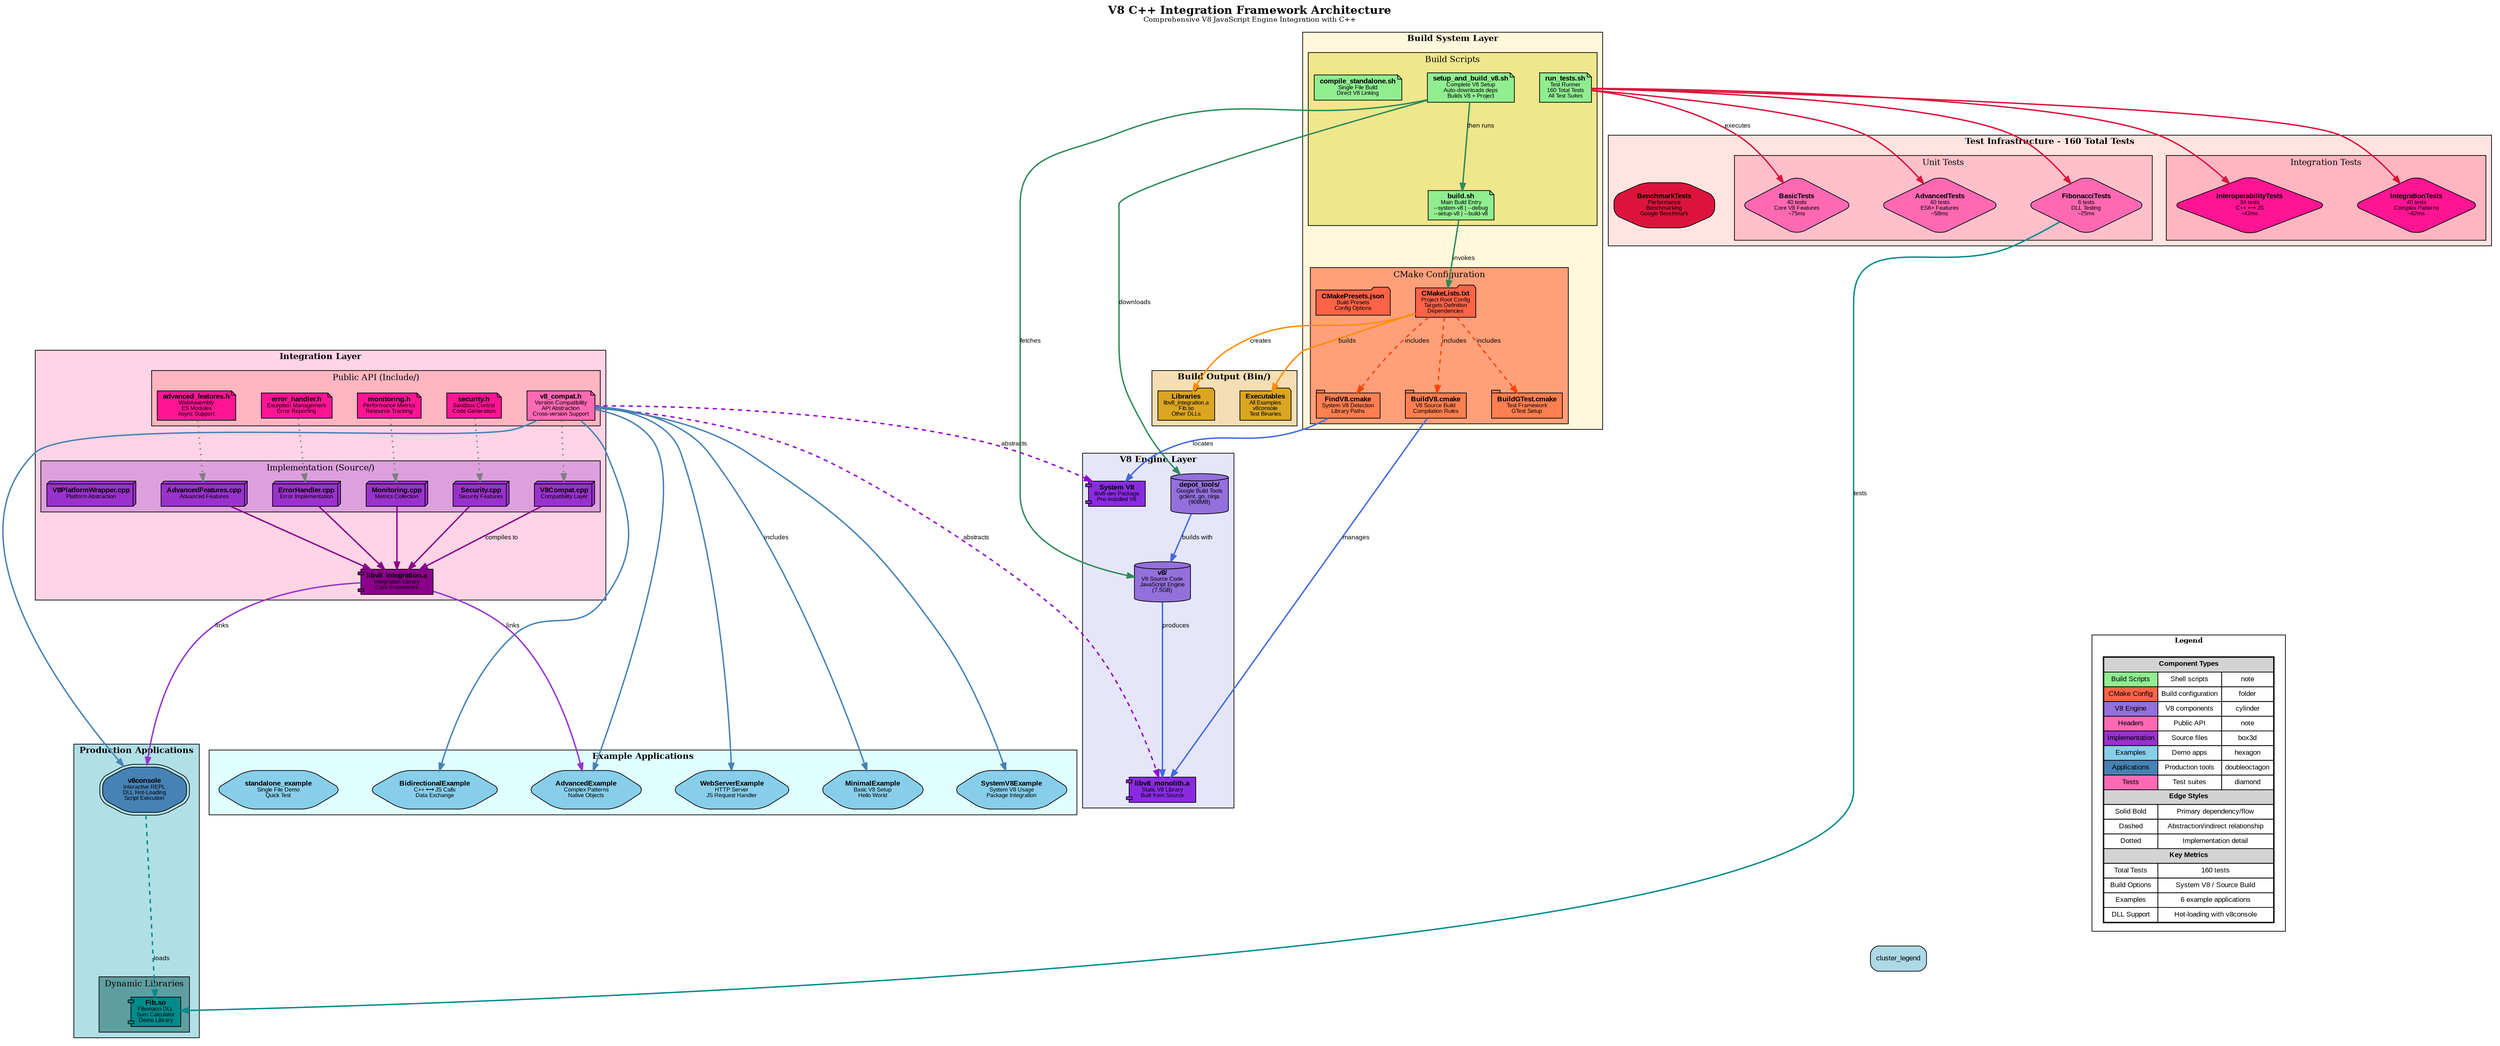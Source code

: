 digraph V8CppIntegrationArchitecture {
    // Graph settings
    rankdir=TB;
    node [shape=box, style="rounded,filled", fontname="Arial", fontsize=10];
    edge [fontname="Arial", fontsize=9];
    compound=true;
    nodesep=0.5;
    ranksep=0.8;
    
    // Color scheme
    node [fillcolor=lightblue];
    
    // Title
    labelloc="t";
    label=<<B>V8 C++ Integration Framework Architecture</B><BR/><FONT POINT-SIZE="10">Comprehensive V8 JavaScript Engine Integration with C++</FONT>>;
    fontsize=16;
    
    // ========== Build System Layer ==========
    subgraph cluster_build {
        label=<<B>Build System Layer</B>>;
        style=filled;
        fillcolor="#fff8dc";
        fontsize=12;
        
        subgraph cluster_scripts {
            label="Build Scripts";
            style=filled;
            fillcolor="#f0e68c";
            
            node [fillcolor="#90ee90", shape=note];
            "build.sh" [label=<<B>build.sh</B><BR/><FONT POINT-SIZE="8">Main Build Entry<BR/>--system-v8 | --debug<BR/>--setup-v8 | --build-v8</FONT>>];
            "setup_and_build_v8.sh" [label=<<B>setup_and_build_v8.sh</B><BR/><FONT POINT-SIZE="8">Complete V8 Setup<BR/>Auto-downloads deps<BR/>Builds V8 + Project</FONT>>];
            "run_tests.sh" [label=<<B>run_tests.sh</B><BR/><FONT POINT-SIZE="8">Test Runner<BR/>160 Total Tests<BR/>All Test Suites</FONT>>];
            "compile_standalone.sh" [label=<<B>compile_standalone.sh</B><BR/><FONT POINT-SIZE="8">Single File Build<BR/>Direct V8 Linking</FONT>>];
        }
        
        subgraph cluster_cmake {
            label="CMake Configuration";
            style=filled;
            fillcolor="#ffa07a";
            
            node [fillcolor="#ff6347", shape=folder];
            "CMakeLists.txt" [label=<<B>CMakeLists.txt</B><BR/><FONT POINT-SIZE="8">Project Root Config<BR/>Targets Definition<BR/>Dependencies</FONT>>];
            "CMakePresets.json" [label=<<B>CMakePresets.json</B><BR/><FONT POINT-SIZE="8">Build Presets<BR/>Config Options</FONT>>];
            
            node [fillcolor="#ff7f50", shape=tab];
            "FindV8.cmake" [label=<<B>FindV8.cmake</B><BR/><FONT POINT-SIZE="8">System V8 Detection<BR/>Library Paths</FONT>>];
            "BuildV8.cmake" [label=<<B>BuildV8.cmake</B><BR/><FONT POINT-SIZE="8">V8 Source Build<BR/>Compilation Rules</FONT>>];
            "BuildGTest.cmake" [label=<<B>BuildGTest.cmake</B><BR/><FONT POINT-SIZE="8">Test Framework<BR/>GTest Setup</FONT>>];
        }
    }
    
    // ========== V8 Engine Layer ==========
    subgraph cluster_v8 {
        label=<<B>V8 Engine Layer</B>>;
        style=filled;
        fillcolor="#e6e6fa";
        fontsize=12;
        
        node [fillcolor="#9370db", shape=cylinder];
        "depot_tools" [label=<<B>depot_tools/</B><BR/><FONT POINT-SIZE="8">Google Build Tools<BR/>gclient, gn, ninja<BR/>(908MB)</FONT>>];
        "v8_source" [label=<<B>v8/</B><BR/><FONT POINT-SIZE="8">V8 Source Code<BR/>JavaScript Engine<BR/>(7.5GB)</FONT>>];
        
        node [fillcolor="#8a2be2", shape=component];
        "libv8_monolith" [label=<<B>libv8_monolith.a</B><BR/><FONT POINT-SIZE="8">Static V8 Library<BR/>Built from Source</FONT>>];
        "system_v8" [label=<<B>System V8</B><BR/><FONT POINT-SIZE="8">libv8-dev Package<BR/>Pre-installed V8</FONT>>];
    }
    
    // ========== Integration Layer ==========
    subgraph cluster_integration {
        label=<<B>Integration Layer</B>>;
        style=filled;
        fillcolor="#ffd4e5";
        fontsize=12;
        
        subgraph cluster_headers {
            label="Public API (Include/)";
            style=filled;
            fillcolor="#ffb6c1";
            
            node [fillcolor="#ff69b4", shape=note];
            "v8_compat.h" [label=<<B>v8_compat.h</B><BR/><FONT POINT-SIZE="8">Version Compatibility<BR/>API Abstraction<BR/>Cross-version Support</FONT>>];
            
            node [fillcolor="#ff1493", shape=note];
            "error_handler.h" [label=<<B>error_handler.h</B><BR/><FONT POINT-SIZE="8">Exception Management<BR/>Error Reporting</FONT>>];
            "monitoring.h" [label=<<B>monitoring.h</B><BR/><FONT POINT-SIZE="8">Performance Metrics<BR/>Resource Tracking</FONT>>];
            "security.h" [label=<<B>security.h</B><BR/><FONT POINT-SIZE="8">Sandbox Control<BR/>Code Generation</FONT>>];
            "advanced_features.h" [label=<<B>advanced_features.h</B><BR/><FONT POINT-SIZE="8">WebAssembly<BR/>ES Modules<BR/>Async Support</FONT>>];
        }
        
        subgraph cluster_impl {
            label="Implementation (Source/)";
            style=filled;
            fillcolor="#dda0dd";
            
            node [fillcolor="#9932cc", shape=box3d];
            "V8Compat.cpp" [label=<<B>V8Compat.cpp</B><BR/><FONT POINT-SIZE="8">Compatibility Layer</FONT>>];
            "ErrorHandler.cpp" [label=<<B>ErrorHandler.cpp</B><BR/><FONT POINT-SIZE="8">Error Implementation</FONT>>];
            "Monitoring.cpp" [label=<<B>Monitoring.cpp</B><BR/><FONT POINT-SIZE="8">Metrics Collection</FONT>>];
            "Security.cpp" [label=<<B>Security.cpp</B><BR/><FONT POINT-SIZE="8">Security Features</FONT>>];
            "AdvancedFeatures.cpp" [label=<<B>AdvancedFeatures.cpp</B><BR/><FONT POINT-SIZE="8">Advanced Features</FONT>>];
            "V8PlatformWrapper.cpp" [label=<<B>V8PlatformWrapper.cpp</B><BR/><FONT POINT-SIZE="8">Platform Abstraction</FONT>>];
        }
        
        node [fillcolor="#8b008b", shape=component];
        "libv8_integration.a" [label=<<B>libv8_integration.a</B><BR/><FONT POINT-SIZE="8">Integration Library<BR/>Core Framework</FONT>>];
    }
    
    // ========== Examples Layer ==========
    subgraph cluster_examples {
        label=<<B>Example Applications</B>>;
        style=filled;
        fillcolor="#e0ffff";
        fontsize=12;
        
        node [fillcolor="#87ceeb", shape=hexagon];
        "MinimalExample" [label=<<B>MinimalExample</B><BR/><FONT POINT-SIZE="8">Basic V8 Setup<BR/>Hello World</FONT>>];
        "SystemV8Example" [label=<<B>SystemV8Example</B><BR/><FONT POINT-SIZE="8">System V8 Usage<BR/>Package Integration</FONT>>];
        "BidirectionalExample" [label=<<B>BidirectionalExample</B><BR/><FONT POINT-SIZE="8">C++ ⟷ JS Calls<BR/>Data Exchange</FONT>>];
        "AdvancedExample" [label=<<B>AdvancedExample</B><BR/><FONT POINT-SIZE="8">Complex Patterns<BR/>Native Objects</FONT>>];
        "WebServerExample" [label=<<B>WebServerExample</B><BR/><FONT POINT-SIZE="8">HTTP Server<BR/>JS Request Handler</FONT>>];
        "standalone_example" [label=<<B>standalone_example</B><BR/><FONT POINT-SIZE="8">Single File Demo<BR/>Quick Test</FONT>>];
    }
    
    // ========== Applications Layer ==========
    subgraph cluster_apps {
        label=<<B>Production Applications</B>>;
        style=filled;
        fillcolor="#b0e0e6";
        fontsize=12;
        
        node [fillcolor="#4682b4", shape=doubleoctagon];
        "v8console" [label=<<B>v8console</B><BR/><FONT POINT-SIZE="8">Interactive REPL<BR/>DLL Hot-Loading<BR/>Script Execution</FONT>>];
        
        subgraph cluster_dlls {
            label="Dynamic Libraries";
            style=filled;
            fillcolor="#5f9ea0";
            
            node [fillcolor="#008b8b", shape=component];
            "Fib.so" [label=<<B>Fib.so</B><BR/><FONT POINT-SIZE="8">Fibonacci DLL<BR/>Sum Calculator<BR/>Demo Library</FONT>>];
        }
    }
    
    // ========== Test Layer ==========
    subgraph cluster_tests {
        label=<<B>Test Infrastructure - 160 Total Tests</B>>;
        style=filled;
        fillcolor="#ffe4e1";
        fontsize=12;
        
        subgraph cluster_unit {
            label="Unit Tests";
            style=filled;
            fillcolor="#ffc0cb";
            
            node [fillcolor="#ff69b4", shape=diamond];
            "BasicTests" [label=<<B>BasicTests</B><BR/><FONT POINT-SIZE="8">40 tests<BR/>Core V8 Features<BR/>~75ms</FONT>>];
            "AdvancedTests" [label=<<B>AdvancedTests</B><BR/><FONT POINT-SIZE="8">40 tests<BR/>ES6+ Features<BR/>~58ms</FONT>>];
            "FibonacciTests" [label=<<B>FibonacciTests</B><BR/><FONT POINT-SIZE="8">6 tests<BR/>DLL Testing<BR/>~25ms</FONT>>];
        }
        
        subgraph cluster_integration_tests {
            label="Integration Tests";
            style=filled;
            fillcolor="#ffb6c1";
            
            node [fillcolor="#ff1493", shape=diamond];
            "IntegrationTests" [label=<<B>IntegrationTests</B><BR/><FONT POINT-SIZE="8">40 tests<BR/>Complex Patterns<BR/>~62ms</FONT>>];
            "InteroperabilityTests" [label=<<B>InteroperabilityTests</B><BR/><FONT POINT-SIZE="8">34 tests<BR/>C++ ⟷ JS<BR/>~42ms</FONT>>];
        }
        
        node [fillcolor="#dc143c", shape=octagon];
        "BenchmarkTests" [label=<<B>BenchmarkTests</B><BR/><FONT POINT-SIZE="8">Performance<BR/>Benchmarking<BR/>Google Benchmark</FONT>>];
    }
    
    // ========== Output Layer ==========
    subgraph cluster_output {
        label=<<B>Build Output (Bin/)</B>>;
        style=filled;
        fillcolor="#f5deb3";
        fontsize=12;
        
        node [fillcolor="#daa520", shape=folder];
        "executables" [label=<<B>Executables</B><BR/><FONT POINT-SIZE="8">All Examples<BR/>v8console<BR/>Test Binaries</FONT>>];
        "libraries" [label=<<B>Libraries</B><BR/><FONT POINT-SIZE="8">libv8_integration.a<BR/>Fib.so<BR/>Other DLLs</FONT>>];
    }
    
    // ========== Connections ==========
    
    // Build flow
    edge [color="#2e8b57", style=bold, penwidth=2];
    "build.sh" -> "CMakeLists.txt" [label="invokes"];
    "setup_and_build_v8.sh" -> "depot_tools" [label="downloads"];
    "setup_and_build_v8.sh" -> "v8_source" [label="fetches"];
    "setup_and_build_v8.sh" -> "build.sh" [label="then runs"];
    
    // V8 building
    edge [color="#4169e1", style=bold];
    "depot_tools" -> "v8_source" [label="builds with"];
    "v8_source" -> "libv8_monolith" [label="produces"];
    "BuildV8.cmake" -> "libv8_monolith" [label="manages"];
    "FindV8.cmake" -> "system_v8" [label="locates"];
    
    // CMake flow
    edge [color="#ff4500", style=dashed];
    "CMakeLists.txt" -> "BuildV8.cmake" [label="includes"];
    "CMakeLists.txt" -> "FindV8.cmake" [label="includes"];
    "CMakeLists.txt" -> "BuildGTest.cmake" [label="includes"];
    
    // Compatibility layer
    edge [color="#9400d3", style=bold, penwidth=2];
    "v8_compat.h" -> "libv8_monolith" [label="abstracts", style=dashed];
    "v8_compat.h" -> "system_v8" [label="abstracts", style=dashed];
    
    // Implementation connections
    edge [color="#808080", style=dotted];
    "v8_compat.h" -> "V8Compat.cpp";
    "error_handler.h" -> "ErrorHandler.cpp";
    "monitoring.h" -> "Monitoring.cpp";
    "security.h" -> "Security.cpp";
    "advanced_features.h" -> "AdvancedFeatures.cpp";
    
    // Library building
    edge [color="#8b008b", style=bold];
    "V8Compat.cpp" -> "libv8_integration.a" [label="compiles to"];
    "ErrorHandler.cpp" -> "libv8_integration.a";
    "Monitoring.cpp" -> "libv8_integration.a";
    "Security.cpp" -> "libv8_integration.a";
    "AdvancedFeatures.cpp" -> "libv8_integration.a";
    
    // Example dependencies
    edge [color="#4682b4", penwidth=2];
    "v8_compat.h" -> "MinimalExample" [label="includes"];
    "v8_compat.h" -> "SystemV8Example";
    "v8_compat.h" -> "BidirectionalExample";
    "v8_compat.h" -> "AdvancedExample";
    "v8_compat.h" -> "WebServerExample";
    "v8_compat.h" -> "v8console";
    
    // DLL connections
    edge [color="#008b8b", style=bold];
    "v8console" -> "Fib.so" [label="loads", style=dashed];
    "FibonacciTests" -> "Fib.so" [label="tests"];
    
    // Test connections
    edge [color="#dc143c"];
    "run_tests.sh" -> "BasicTests" [label="executes"];
    "run_tests.sh" -> "AdvancedTests";
    "run_tests.sh" -> "IntegrationTests";
    "run_tests.sh" -> "InteroperabilityTests";
    "run_tests.sh" -> "FibonacciTests";
    
    // Output connections
    edge [color="#ff8c00", style=bold, penwidth=2];
    "CMakeLists.txt" -> "executables" [label="builds"];
    "CMakeLists.txt" -> "libraries" [label="creates"];
    
    // Integration library usage
    edge [color="#9932cc"];
    "libv8_integration.a" -> "AdvancedExample" [label="links"];
    "libv8_integration.a" -> "v8console" [label="links"];
    
    // ========== Legend ==========
    subgraph cluster_legend {
        label=<<B>Legend</B>>;
        style=filled;
        fillcolor=white;
        fontsize=10;
        rank=sink;
        
        node [shape=plaintext, fillcolor=white];
        legend [label=<
            <TABLE BORDER="1" CELLBORDER="1" CELLSPACING="0" CELLPADDING="4">
            <TR><TD COLSPAN="3" BGCOLOR="lightgray"><B>Component Types</B></TD></TR>
            <TR><TD BGCOLOR="#90ee90">Build Scripts</TD><TD>Shell scripts</TD><TD>note</TD></TR>
            <TR><TD BGCOLOR="#ff6347">CMake Config</TD><TD>Build configuration</TD><TD>folder</TD></TR>
            <TR><TD BGCOLOR="#9370db">V8 Engine</TD><TD>V8 components</TD><TD>cylinder</TD></TR>
            <TR><TD BGCOLOR="#ff69b4">Headers</TD><TD>Public API</TD><TD>note</TD></TR>
            <TR><TD BGCOLOR="#9932cc">Implementation</TD><TD>Source files</TD><TD>box3d</TD></TR>
            <TR><TD BGCOLOR="#87ceeb">Examples</TD><TD>Demo apps</TD><TD>hexagon</TD></TR>
            <TR><TD BGCOLOR="#4682b4">Applications</TD><TD>Production tools</TD><TD>doubleoctagon</TD></TR>
            <TR><TD BGCOLOR="#ff69b4">Tests</TD><TD>Test suites</TD><TD>diamond</TD></TR>
            <TR><TD COLSPAN="3" BGCOLOR="lightgray"><B>Edge Styles</B></TD></TR>
            <TR><TD>Solid Bold</TD><TD COLSPAN="2">Primary dependency/flow</TD></TR>
            <TR><TD>Dashed</TD><TD COLSPAN="2">Abstraction/indirect relationship</TD></TR>
            <TR><TD>Dotted</TD><TD COLSPAN="2">Implementation detail</TD></TR>
            <TR><TD COLSPAN="3" BGCOLOR="lightgray"><B>Key Metrics</B></TD></TR>
            <TR><TD>Total Tests</TD><TD COLSPAN="2">160 tests</TD></TR>
            <TR><TD>Build Options</TD><TD COLSPAN="2">System V8 / Source Build</TD></TR>
            <TR><TD>Examples</TD><TD COLSPAN="2">6 example applications</TD></TR>
            <TR><TD>DLL Support</TD><TD COLSPAN="2">Hot-loading with v8console</TD></TR>
            </TABLE>
        >];
    }
    
    // Layout hints - position legend at bottom
    { rank=sink; cluster_legend; }
}